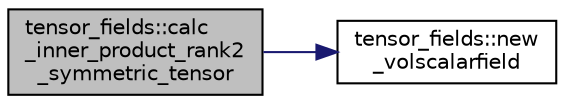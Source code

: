 digraph "tensor_fields::calc_inner_product_rank2_symmetric_tensor"
{
 // LATEX_PDF_SIZE
  edge [fontname="Helvetica",fontsize="10",labelfontname="Helvetica",labelfontsize="10"];
  node [fontname="Helvetica",fontsize="10",shape=record];
  rankdir="LR";
  Node1 [label="tensor_fields::calc\l_inner_product_rank2\l_symmetric_tensor",height=0.2,width=0.4,color="black", fillcolor="grey75", style="filled", fontcolor="black",tooltip=" "];
  Node1 -> Node2 [color="midnightblue",fontsize="10",style="solid"];
  Node2 [label="tensor_fields::new\l_volscalarfield",height=0.2,width=0.4,color="black", fillcolor="white", style="filled",URL="$namespacetensor__fields.html#a596d7733e2f19fb55fe7f09b704d4a16",tooltip=" "];
}

